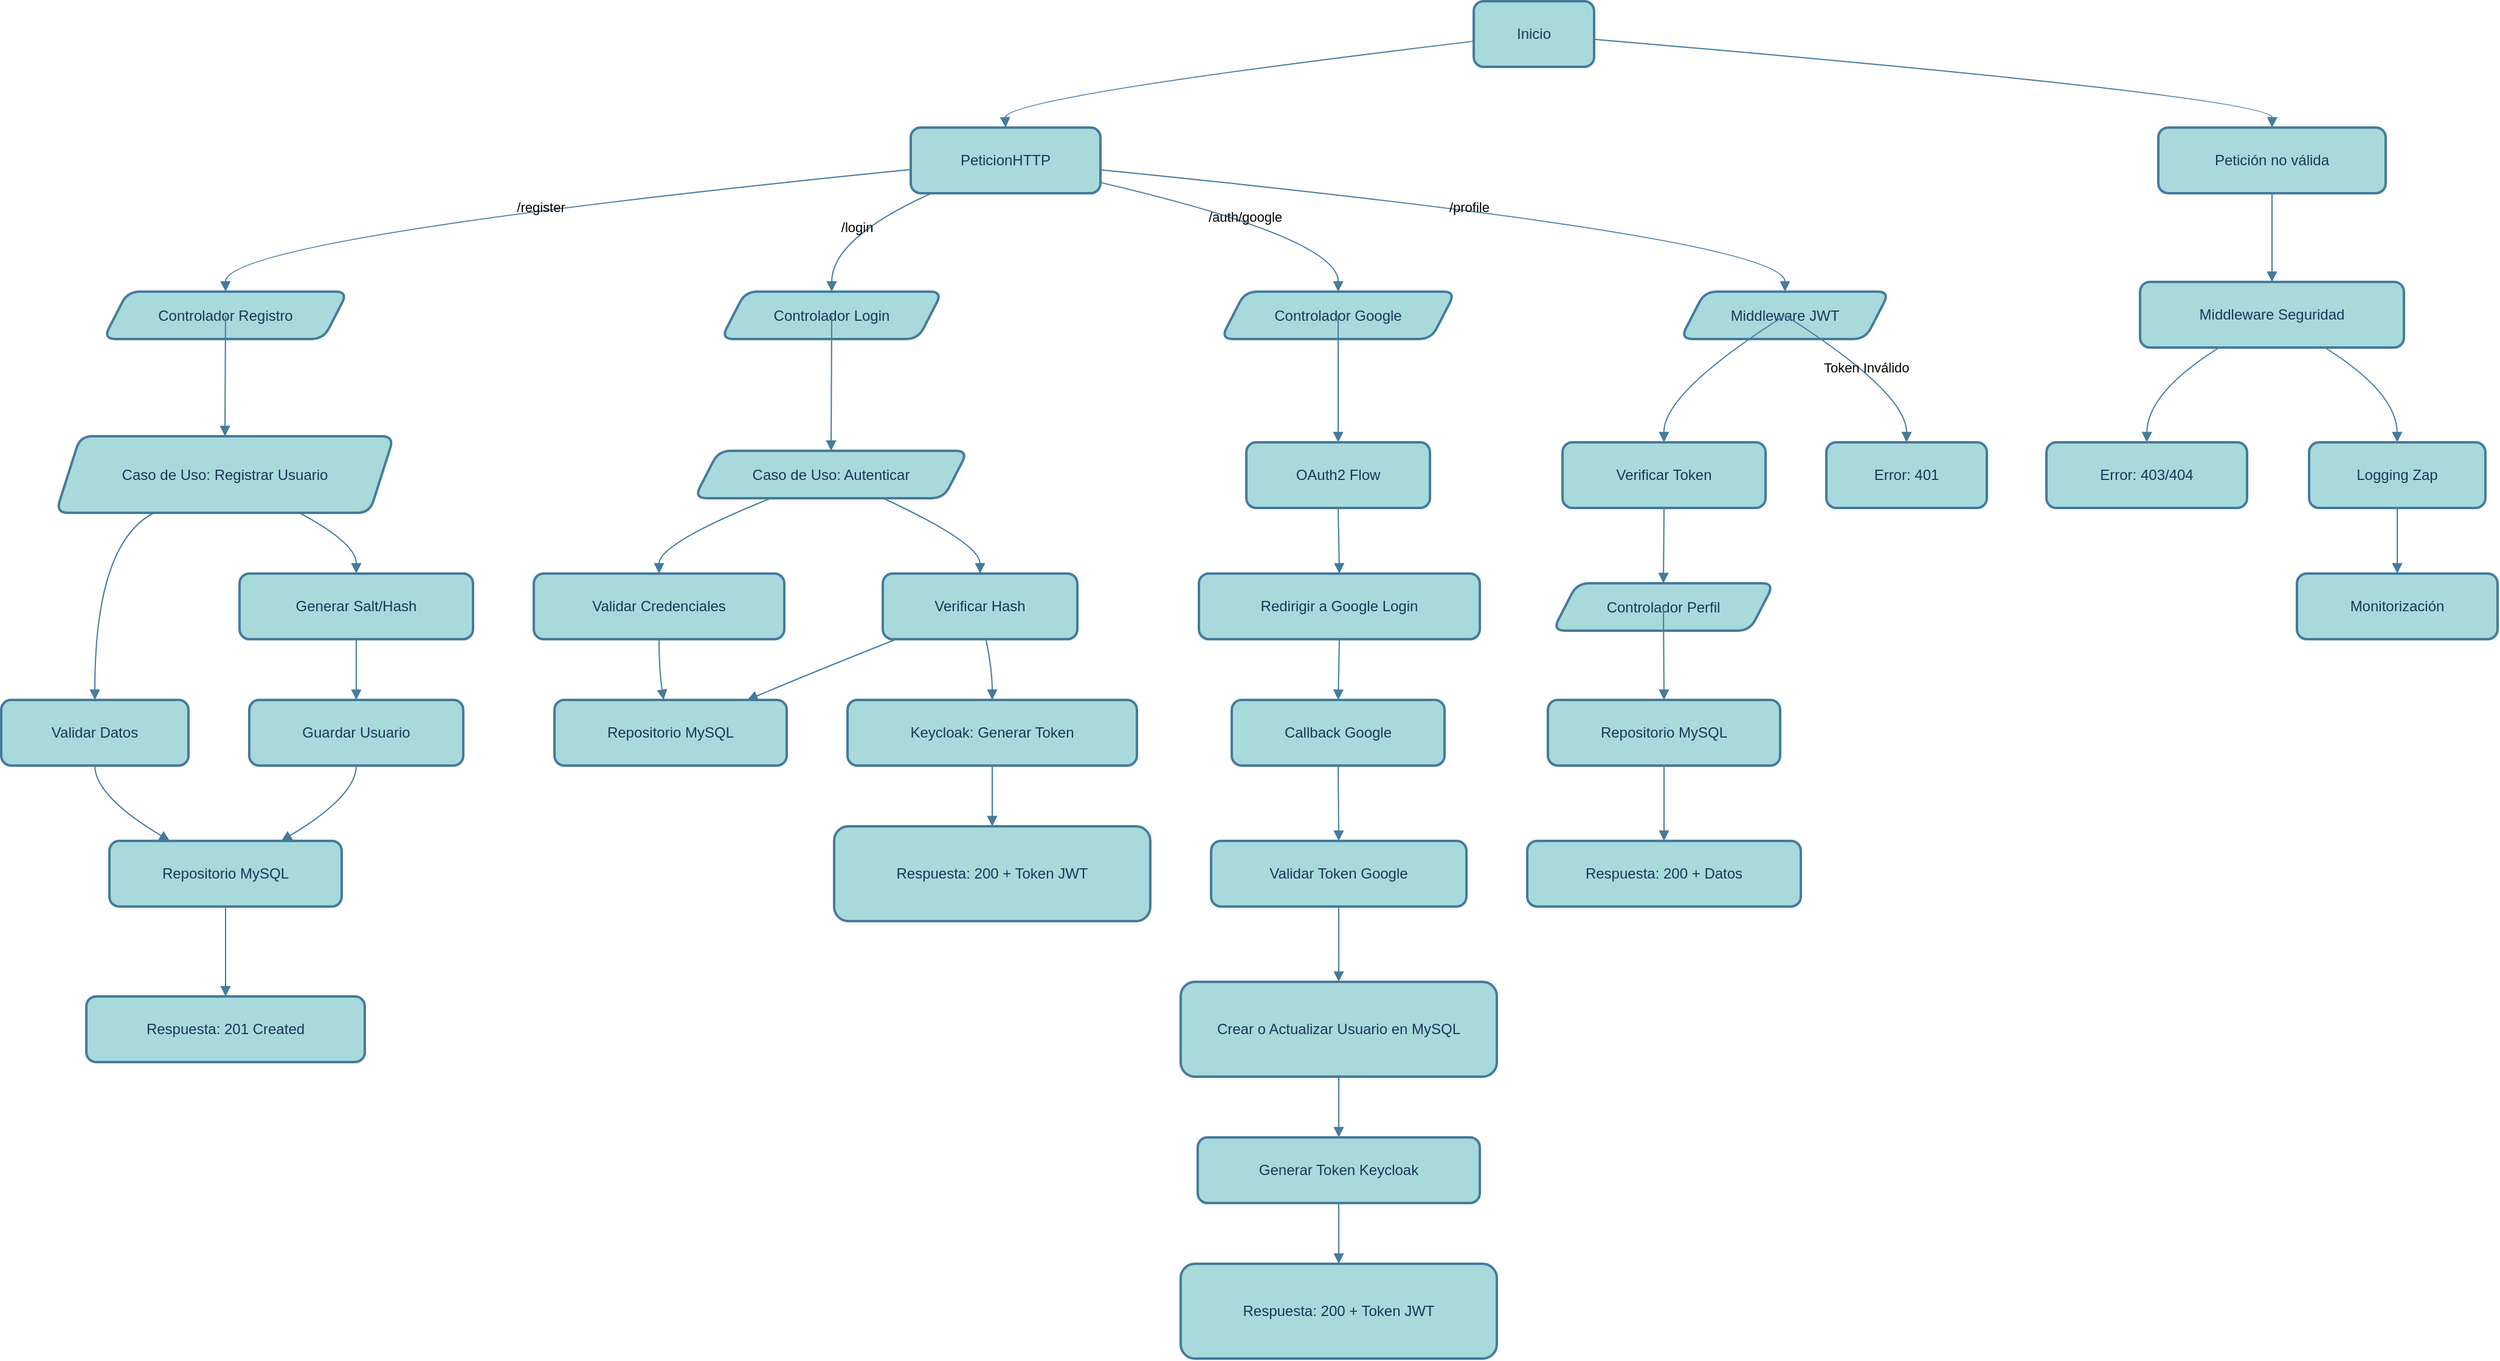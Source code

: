 <mxfile version="26.2.14">
  <diagram name="Página-1" id="VTpIE9CJrc4oNnE5BjPJ">
    <mxGraphModel dx="2212" dy="1194" grid="1" gridSize="10" guides="1" tooltips="1" connect="1" arrows="1" fold="1" page="1" pageScale="1" pageWidth="850" pageHeight="1100" math="0" shadow="0" adaptiveColors="none">
      <root>
        <mxCell id="0" />
        <mxCell id="1" parent="0" />
        <mxCell id="0ek1Sxdt0462EKweupKs-83" value="Inicio" style="whiteSpace=wrap;strokeWidth=2;rounded=1;labelBackgroundColor=none;fillColor=#A8DADC;strokeColor=#457B9D;fontColor=#1D3557;" vertex="1" parent="1">
          <mxGeometry x="1231" y="20" width="99" height="54" as="geometry" />
        </mxCell>
        <mxCell id="0ek1Sxdt0462EKweupKs-84" value="PeticionHTTP" style="whiteSpace=wrap;strokeWidth=2;rounded=1;labelBackgroundColor=none;fillColor=#A8DADC;strokeColor=#457B9D;fontColor=#1D3557;" vertex="1" parent="1">
          <mxGeometry x="768" y="124" width="156" height="54" as="geometry" />
        </mxCell>
        <mxCell id="0ek1Sxdt0462EKweupKs-85" value="Controlador Registro" style="shape=parallelogram;perimeter=parallelogramPerimeter;fixedSize=1;strokeWidth=2;whiteSpace=wrap;rounded=1;labelBackgroundColor=none;fillColor=#A8DADC;strokeColor=#457B9D;fontColor=#1D3557;" vertex="1" parent="1">
          <mxGeometry x="104" y="259" width="201" height="39" as="geometry" />
        </mxCell>
        <mxCell id="0ek1Sxdt0462EKweupKs-86" value="Caso de Uso: Registrar Usuario" style="shape=parallelogram;perimeter=parallelogramPerimeter;fixedSize=1;strokeWidth=2;whiteSpace=wrap;rounded=1;labelBackgroundColor=none;fillColor=#A8DADC;strokeColor=#457B9D;fontColor=#1D3557;" vertex="1" parent="1">
          <mxGeometry x="65" y="378" width="278" height="63" as="geometry" />
        </mxCell>
        <mxCell id="0ek1Sxdt0462EKweupKs-87" value="Validar Datos" style="whiteSpace=wrap;strokeWidth=2;rounded=1;labelBackgroundColor=none;fillColor=#A8DADC;strokeColor=#457B9D;fontColor=#1D3557;" vertex="1" parent="1">
          <mxGeometry x="20" y="595" width="154" height="54" as="geometry" />
        </mxCell>
        <mxCell id="0ek1Sxdt0462EKweupKs-88" value="Generar Salt/Hash" style="whiteSpace=wrap;strokeWidth=2;rounded=1;labelBackgroundColor=none;fillColor=#A8DADC;strokeColor=#457B9D;fontColor=#1D3557;" vertex="1" parent="1">
          <mxGeometry x="216" y="491" width="192" height="54" as="geometry" />
        </mxCell>
        <mxCell id="0ek1Sxdt0462EKweupKs-89" value="Guardar Usuario" style="whiteSpace=wrap;strokeWidth=2;rounded=1;labelBackgroundColor=none;fillColor=#A8DADC;strokeColor=#457B9D;fontColor=#1D3557;" vertex="1" parent="1">
          <mxGeometry x="224" y="595" width="176" height="54" as="geometry" />
        </mxCell>
        <mxCell id="0ek1Sxdt0462EKweupKs-90" value="Repositorio MySQL" style="whiteSpace=wrap;strokeWidth=2;rounded=1;labelBackgroundColor=none;fillColor=#A8DADC;strokeColor=#457B9D;fontColor=#1D3557;" vertex="1" parent="1">
          <mxGeometry x="109" y="711" width="191" height="54" as="geometry" />
        </mxCell>
        <mxCell id="0ek1Sxdt0462EKweupKs-91" value="Respuesta: 201 Created" style="whiteSpace=wrap;strokeWidth=2;rounded=1;labelBackgroundColor=none;fillColor=#A8DADC;strokeColor=#457B9D;fontColor=#1D3557;" vertex="1" parent="1">
          <mxGeometry x="90" y="839" width="229" height="54" as="geometry" />
        </mxCell>
        <mxCell id="0ek1Sxdt0462EKweupKs-92" value="Controlador Login" style="shape=parallelogram;perimeter=parallelogramPerimeter;fixedSize=1;strokeWidth=2;whiteSpace=wrap;rounded=1;labelBackgroundColor=none;fillColor=#A8DADC;strokeColor=#457B9D;fontColor=#1D3557;" vertex="1" parent="1">
          <mxGeometry x="612" y="259" width="182" height="39" as="geometry" />
        </mxCell>
        <mxCell id="0ek1Sxdt0462EKweupKs-93" value="Caso de Uso: Autenticar" style="shape=parallelogram;perimeter=parallelogramPerimeter;fixedSize=1;strokeWidth=2;whiteSpace=wrap;rounded=1;labelBackgroundColor=none;fillColor=#A8DADC;strokeColor=#457B9D;fontColor=#1D3557;" vertex="1" parent="1">
          <mxGeometry x="590" y="390" width="225" height="39" as="geometry" />
        </mxCell>
        <mxCell id="0ek1Sxdt0462EKweupKs-94" value="Validar Credenciales" style="whiteSpace=wrap;strokeWidth=2;rounded=1;labelBackgroundColor=none;fillColor=#A8DADC;strokeColor=#457B9D;fontColor=#1D3557;" vertex="1" parent="1">
          <mxGeometry x="458" y="491" width="206" height="54" as="geometry" />
        </mxCell>
        <mxCell id="0ek1Sxdt0462EKweupKs-95" value="Repositorio MySQL" style="whiteSpace=wrap;strokeWidth=2;rounded=1;labelBackgroundColor=none;fillColor=#A8DADC;strokeColor=#457B9D;fontColor=#1D3557;" vertex="1" parent="1">
          <mxGeometry x="475" y="595" width="191" height="54" as="geometry" />
        </mxCell>
        <mxCell id="0ek1Sxdt0462EKweupKs-96" value="Verificar Hash" style="whiteSpace=wrap;strokeWidth=2;rounded=1;labelBackgroundColor=none;fillColor=#A8DADC;strokeColor=#457B9D;fontColor=#1D3557;" vertex="1" parent="1">
          <mxGeometry x="745" y="491" width="160" height="54" as="geometry" />
        </mxCell>
        <mxCell id="0ek1Sxdt0462EKweupKs-97" value="Keycloak: Generar Token" style="whiteSpace=wrap;strokeWidth=2;rounded=1;labelBackgroundColor=none;fillColor=#A8DADC;strokeColor=#457B9D;fontColor=#1D3557;" vertex="1" parent="1">
          <mxGeometry x="716" y="595" width="238" height="54" as="geometry" />
        </mxCell>
        <mxCell id="0ek1Sxdt0462EKweupKs-98" value="Respuesta: 200 + Token JWT" style="whiteSpace=wrap;strokeWidth=2;rounded=1;labelBackgroundColor=none;fillColor=#A8DADC;strokeColor=#457B9D;fontColor=#1D3557;" vertex="1" parent="1">
          <mxGeometry x="705" y="699" width="260" height="78" as="geometry" />
        </mxCell>
        <mxCell id="0ek1Sxdt0462EKweupKs-99" value="Controlador Google" style="shape=parallelogram;perimeter=parallelogramPerimeter;fixedSize=1;strokeWidth=2;whiteSpace=wrap;rounded=1;labelBackgroundColor=none;fillColor=#A8DADC;strokeColor=#457B9D;fontColor=#1D3557;" vertex="1" parent="1">
          <mxGeometry x="1023" y="259" width="193" height="39" as="geometry" />
        </mxCell>
        <mxCell id="0ek1Sxdt0462EKweupKs-100" value="OAuth2 Flow" style="whiteSpace=wrap;strokeWidth=2;rounded=1;labelBackgroundColor=none;fillColor=#A8DADC;strokeColor=#457B9D;fontColor=#1D3557;" vertex="1" parent="1">
          <mxGeometry x="1044" y="383" width="151" height="54" as="geometry" />
        </mxCell>
        <mxCell id="0ek1Sxdt0462EKweupKs-101" value="Redirigir a Google Login" style="whiteSpace=wrap;strokeWidth=2;rounded=1;labelBackgroundColor=none;fillColor=#A8DADC;strokeColor=#457B9D;fontColor=#1D3557;" vertex="1" parent="1">
          <mxGeometry x="1005" y="491" width="231" height="54" as="geometry" />
        </mxCell>
        <mxCell id="0ek1Sxdt0462EKweupKs-102" value="Callback Google" style="whiteSpace=wrap;strokeWidth=2;rounded=1;labelBackgroundColor=none;fillColor=#A8DADC;strokeColor=#457B9D;fontColor=#1D3557;" vertex="1" parent="1">
          <mxGeometry x="1032" y="595" width="175" height="54" as="geometry" />
        </mxCell>
        <mxCell id="0ek1Sxdt0462EKweupKs-103" value="Validar Token Google" style="whiteSpace=wrap;strokeWidth=2;rounded=1;labelBackgroundColor=none;fillColor=#A8DADC;strokeColor=#457B9D;fontColor=#1D3557;" vertex="1" parent="1">
          <mxGeometry x="1015" y="711" width="210" height="54" as="geometry" />
        </mxCell>
        <mxCell id="0ek1Sxdt0462EKweupKs-104" value="Crear o Actualizar Usuario en MySQL" style="whiteSpace=wrap;strokeWidth=2;rounded=1;labelBackgroundColor=none;fillColor=#A8DADC;strokeColor=#457B9D;fontColor=#1D3557;" vertex="1" parent="1">
          <mxGeometry x="990" y="827" width="260" height="78" as="geometry" />
        </mxCell>
        <mxCell id="0ek1Sxdt0462EKweupKs-105" value="Generar Token Keycloak" style="whiteSpace=wrap;strokeWidth=2;rounded=1;labelBackgroundColor=none;fillColor=#A8DADC;strokeColor=#457B9D;fontColor=#1D3557;" vertex="1" parent="1">
          <mxGeometry x="1004" y="955" width="232" height="54" as="geometry" />
        </mxCell>
        <mxCell id="0ek1Sxdt0462EKweupKs-106" value="Respuesta: 200 + Token JWT" style="whiteSpace=wrap;strokeWidth=2;rounded=1;labelBackgroundColor=none;fillColor=#A8DADC;strokeColor=#457B9D;fontColor=#1D3557;" vertex="1" parent="1">
          <mxGeometry x="990" y="1059" width="260" height="78" as="geometry" />
        </mxCell>
        <mxCell id="0ek1Sxdt0462EKweupKs-107" value="Middleware JWT" style="shape=parallelogram;perimeter=parallelogramPerimeter;fixedSize=1;strokeWidth=2;whiteSpace=wrap;rounded=1;labelBackgroundColor=none;fillColor=#A8DADC;strokeColor=#457B9D;fontColor=#1D3557;" vertex="1" parent="1">
          <mxGeometry x="1401" y="259" width="172" height="39" as="geometry" />
        </mxCell>
        <mxCell id="0ek1Sxdt0462EKweupKs-108" value="Verificar Token" style="whiteSpace=wrap;strokeWidth=2;rounded=1;labelBackgroundColor=none;fillColor=#A8DADC;strokeColor=#457B9D;fontColor=#1D3557;" vertex="1" parent="1">
          <mxGeometry x="1304" y="383" width="167" height="54" as="geometry" />
        </mxCell>
        <mxCell id="0ek1Sxdt0462EKweupKs-109" value="Controlador Perfil" style="shape=parallelogram;perimeter=parallelogramPerimeter;fixedSize=1;strokeWidth=2;whiteSpace=wrap;rounded=1;labelBackgroundColor=none;fillColor=#A8DADC;strokeColor=#457B9D;fontColor=#1D3557;" vertex="1" parent="1">
          <mxGeometry x="1296" y="499" width="182" height="39" as="geometry" />
        </mxCell>
        <mxCell id="0ek1Sxdt0462EKweupKs-110" value="Repositorio MySQL" style="whiteSpace=wrap;strokeWidth=2;rounded=1;labelBackgroundColor=none;fillColor=#A8DADC;strokeColor=#457B9D;fontColor=#1D3557;" vertex="1" parent="1">
          <mxGeometry x="1292" y="595" width="191" height="54" as="geometry" />
        </mxCell>
        <mxCell id="0ek1Sxdt0462EKweupKs-111" value="Respuesta: 200 + Datos" style="whiteSpace=wrap;strokeWidth=2;rounded=1;labelBackgroundColor=none;fillColor=#A8DADC;strokeColor=#457B9D;fontColor=#1D3557;" vertex="1" parent="1">
          <mxGeometry x="1275" y="711" width="225" height="54" as="geometry" />
        </mxCell>
        <mxCell id="0ek1Sxdt0462EKweupKs-112" value="Error: 401" style="whiteSpace=wrap;strokeWidth=2;rounded=1;labelBackgroundColor=none;fillColor=#A8DADC;strokeColor=#457B9D;fontColor=#1D3557;" vertex="1" parent="1">
          <mxGeometry x="1521" y="383" width="132" height="54" as="geometry" />
        </mxCell>
        <mxCell id="0ek1Sxdt0462EKweupKs-113" value="Petición no válida" style="whiteSpace=wrap;strokeWidth=2;rounded=1;labelBackgroundColor=none;fillColor=#A8DADC;strokeColor=#457B9D;fontColor=#1D3557;" vertex="1" parent="1">
          <mxGeometry x="1794" y="124" width="187" height="54" as="geometry" />
        </mxCell>
        <mxCell id="0ek1Sxdt0462EKweupKs-114" value="Middleware Seguridad" style="whiteSpace=wrap;strokeWidth=2;rounded=1;labelBackgroundColor=none;fillColor=#A8DADC;strokeColor=#457B9D;fontColor=#1D3557;" vertex="1" parent="1">
          <mxGeometry x="1779" y="251" width="217" height="54" as="geometry" />
        </mxCell>
        <mxCell id="0ek1Sxdt0462EKweupKs-115" value="Error: 403/404" style="whiteSpace=wrap;strokeWidth=2;rounded=1;labelBackgroundColor=none;fillColor=#A8DADC;strokeColor=#457B9D;fontColor=#1D3557;" vertex="1" parent="1">
          <mxGeometry x="1702" y="383" width="165" height="54" as="geometry" />
        </mxCell>
        <mxCell id="0ek1Sxdt0462EKweupKs-116" value="Logging Zap" style="whiteSpace=wrap;strokeWidth=2;rounded=1;labelBackgroundColor=none;fillColor=#A8DADC;strokeColor=#457B9D;fontColor=#1D3557;" vertex="1" parent="1">
          <mxGeometry x="1918" y="383" width="145" height="54" as="geometry" />
        </mxCell>
        <mxCell id="0ek1Sxdt0462EKweupKs-117" value="Monitorización" style="whiteSpace=wrap;strokeWidth=2;rounded=1;labelBackgroundColor=none;fillColor=#A8DADC;strokeColor=#457B9D;fontColor=#1D3557;" vertex="1" parent="1">
          <mxGeometry x="1908" y="491" width="165" height="54" as="geometry" />
        </mxCell>
        <mxCell id="0ek1Sxdt0462EKweupKs-118" value="" style="curved=1;startArrow=none;endArrow=block;exitX=0;exitY=0.61;entryX=0.5;entryY=0;rounded=1;labelBackgroundColor=none;strokeColor=#457B9D;fontColor=default;" edge="1" parent="1" source="0ek1Sxdt0462EKweupKs-83" target="0ek1Sxdt0462EKweupKs-84">
          <mxGeometry relative="1" as="geometry">
            <Array as="points">
              <mxPoint x="845" y="99" />
            </Array>
          </mxGeometry>
        </mxCell>
        <mxCell id="0ek1Sxdt0462EKweupKs-119" value="/register" style="curved=1;startArrow=none;endArrow=block;exitX=0;exitY=0.64;entryX=0.5;entryY=-0.01;rounded=1;labelBackgroundColor=none;strokeColor=#457B9D;fontColor=default;" edge="1" parent="1" source="0ek1Sxdt0462EKweupKs-84" target="0ek1Sxdt0462EKweupKs-85">
          <mxGeometry relative="1" as="geometry">
            <Array as="points">
              <mxPoint x="204" y="215" />
            </Array>
          </mxGeometry>
        </mxCell>
        <mxCell id="0ek1Sxdt0462EKweupKs-120" value="" style="curved=1;startArrow=none;endArrow=block;exitX=0.5;exitY=0.99;entryX=0.5;entryY=0;rounded=1;labelBackgroundColor=none;strokeColor=#457B9D;fontColor=default;" edge="1" parent="1" source="0ek1Sxdt0462EKweupKs-85" target="0ek1Sxdt0462EKweupKs-86">
          <mxGeometry relative="1" as="geometry">
            <Array as="points" />
          </mxGeometry>
        </mxCell>
        <mxCell id="0ek1Sxdt0462EKweupKs-121" value="" style="curved=1;startArrow=none;endArrow=block;exitX=0.29;exitY=1;entryX=0.5;entryY=0;rounded=1;labelBackgroundColor=none;strokeColor=#457B9D;fontColor=default;" edge="1" parent="1" source="0ek1Sxdt0462EKweupKs-86" target="0ek1Sxdt0462EKweupKs-87">
          <mxGeometry relative="1" as="geometry">
            <Array as="points">
              <mxPoint x="97" y="466" />
            </Array>
          </mxGeometry>
        </mxCell>
        <mxCell id="0ek1Sxdt0462EKweupKs-122" value="" style="curved=1;startArrow=none;endArrow=block;exitX=0.72;exitY=1;entryX=0.5;entryY=0;rounded=1;labelBackgroundColor=none;strokeColor=#457B9D;fontColor=default;" edge="1" parent="1" source="0ek1Sxdt0462EKweupKs-86" target="0ek1Sxdt0462EKweupKs-88">
          <mxGeometry relative="1" as="geometry">
            <Array as="points">
              <mxPoint x="312" y="466" />
            </Array>
          </mxGeometry>
        </mxCell>
        <mxCell id="0ek1Sxdt0462EKweupKs-123" value="" style="curved=1;startArrow=none;endArrow=block;exitX=0.5;exitY=1;entryX=0.5;entryY=0;rounded=1;labelBackgroundColor=none;strokeColor=#457B9D;fontColor=default;" edge="1" parent="1" source="0ek1Sxdt0462EKweupKs-88" target="0ek1Sxdt0462EKweupKs-89">
          <mxGeometry relative="1" as="geometry">
            <Array as="points" />
          </mxGeometry>
        </mxCell>
        <mxCell id="0ek1Sxdt0462EKweupKs-124" value="" style="curved=1;startArrow=none;endArrow=block;exitX=0.5;exitY=1;entryX=0.74;entryY=0;rounded=1;labelBackgroundColor=none;strokeColor=#457B9D;fontColor=default;" edge="1" parent="1" source="0ek1Sxdt0462EKweupKs-89" target="0ek1Sxdt0462EKweupKs-90">
          <mxGeometry relative="1" as="geometry">
            <Array as="points">
              <mxPoint x="312" y="674" />
            </Array>
          </mxGeometry>
        </mxCell>
        <mxCell id="0ek1Sxdt0462EKweupKs-125" value="" style="curved=1;startArrow=none;endArrow=block;exitX=0.5;exitY=1;entryX=0.26;entryY=0;rounded=1;labelBackgroundColor=none;strokeColor=#457B9D;fontColor=default;" edge="1" parent="1" source="0ek1Sxdt0462EKweupKs-87" target="0ek1Sxdt0462EKweupKs-90">
          <mxGeometry relative="1" as="geometry">
            <Array as="points">
              <mxPoint x="97" y="674" />
            </Array>
          </mxGeometry>
        </mxCell>
        <mxCell id="0ek1Sxdt0462EKweupKs-126" value="" style="curved=1;startArrow=none;endArrow=block;exitX=0.5;exitY=1;entryX=0.5;entryY=0;rounded=1;labelBackgroundColor=none;strokeColor=#457B9D;fontColor=default;" edge="1" parent="1" source="0ek1Sxdt0462EKweupKs-90" target="0ek1Sxdt0462EKweupKs-91">
          <mxGeometry relative="1" as="geometry">
            <Array as="points" />
          </mxGeometry>
        </mxCell>
        <mxCell id="0ek1Sxdt0462EKweupKs-127" value="/login" style="curved=1;startArrow=none;endArrow=block;exitX=0.11;exitY=1;entryX=0.5;entryY=-0.01;rounded=1;labelBackgroundColor=none;strokeColor=#457B9D;fontColor=default;" edge="1" parent="1" source="0ek1Sxdt0462EKweupKs-84" target="0ek1Sxdt0462EKweupKs-92">
          <mxGeometry relative="1" as="geometry">
            <Array as="points">
              <mxPoint x="703" y="215" />
            </Array>
          </mxGeometry>
        </mxCell>
        <mxCell id="0ek1Sxdt0462EKweupKs-128" value="" style="curved=1;startArrow=none;endArrow=block;exitX=0.5;exitY=0.99;entryX=0.5;entryY=0;rounded=1;labelBackgroundColor=none;strokeColor=#457B9D;fontColor=default;" edge="1" parent="1" source="0ek1Sxdt0462EKweupKs-92" target="0ek1Sxdt0462EKweupKs-93">
          <mxGeometry relative="1" as="geometry">
            <Array as="points" />
          </mxGeometry>
        </mxCell>
        <mxCell id="0ek1Sxdt0462EKweupKs-129" value="" style="curved=1;startArrow=none;endArrow=block;exitX=0.28;exitY=1;entryX=0.5;entryY=0;rounded=1;labelBackgroundColor=none;strokeColor=#457B9D;fontColor=default;" edge="1" parent="1" source="0ek1Sxdt0462EKweupKs-93" target="0ek1Sxdt0462EKweupKs-94">
          <mxGeometry relative="1" as="geometry">
            <Array as="points">
              <mxPoint x="561" y="466" />
            </Array>
          </mxGeometry>
        </mxCell>
        <mxCell id="0ek1Sxdt0462EKweupKs-130" value="" style="curved=1;startArrow=none;endArrow=block;exitX=0.5;exitY=1;entryX=0.47;entryY=0;rounded=1;labelBackgroundColor=none;strokeColor=#457B9D;fontColor=default;" edge="1" parent="1" source="0ek1Sxdt0462EKweupKs-94" target="0ek1Sxdt0462EKweupKs-95">
          <mxGeometry relative="1" as="geometry">
            <Array as="points">
              <mxPoint x="561" y="570" />
            </Array>
          </mxGeometry>
        </mxCell>
        <mxCell id="0ek1Sxdt0462EKweupKs-131" value="" style="curved=1;startArrow=none;endArrow=block;exitX=0.69;exitY=1;entryX=0.5;entryY=0;rounded=1;labelBackgroundColor=none;strokeColor=#457B9D;fontColor=default;" edge="1" parent="1" source="0ek1Sxdt0462EKweupKs-93" target="0ek1Sxdt0462EKweupKs-96">
          <mxGeometry relative="1" as="geometry">
            <Array as="points">
              <mxPoint x="825" y="466" />
            </Array>
          </mxGeometry>
        </mxCell>
        <mxCell id="0ek1Sxdt0462EKweupKs-132" value="" style="curved=1;startArrow=none;endArrow=block;exitX=0.07;exitY=1;entryX=0.83;entryY=0;rounded=1;labelBackgroundColor=none;strokeColor=#457B9D;fontColor=default;" edge="1" parent="1" source="0ek1Sxdt0462EKweupKs-96" target="0ek1Sxdt0462EKweupKs-95">
          <mxGeometry relative="1" as="geometry">
            <Array as="points">
              <mxPoint x="693" y="570" />
            </Array>
          </mxGeometry>
        </mxCell>
        <mxCell id="0ek1Sxdt0462EKweupKs-133" value="" style="curved=1;startArrow=none;endArrow=block;exitX=0.53;exitY=1;entryX=0.5;entryY=0;rounded=1;labelBackgroundColor=none;strokeColor=#457B9D;fontColor=default;" edge="1" parent="1" source="0ek1Sxdt0462EKweupKs-96" target="0ek1Sxdt0462EKweupKs-97">
          <mxGeometry relative="1" as="geometry">
            <Array as="points">
              <mxPoint x="835" y="570" />
            </Array>
          </mxGeometry>
        </mxCell>
        <mxCell id="0ek1Sxdt0462EKweupKs-134" value="" style="curved=1;startArrow=none;endArrow=block;exitX=0.5;exitY=1;entryX=0.5;entryY=0;rounded=1;labelBackgroundColor=none;strokeColor=#457B9D;fontColor=default;" edge="1" parent="1" source="0ek1Sxdt0462EKweupKs-97" target="0ek1Sxdt0462EKweupKs-98">
          <mxGeometry relative="1" as="geometry">
            <Array as="points" />
          </mxGeometry>
        </mxCell>
        <mxCell id="0ek1Sxdt0462EKweupKs-135" value="/auth/google" style="curved=1;startArrow=none;endArrow=block;exitX=0.99;exitY=0.83;entryX=0.5;entryY=-0.01;rounded=1;labelBackgroundColor=none;strokeColor=#457B9D;fontColor=default;" edge="1" parent="1" source="0ek1Sxdt0462EKweupKs-84" target="0ek1Sxdt0462EKweupKs-99">
          <mxGeometry relative="1" as="geometry">
            <Array as="points">
              <mxPoint x="1120" y="215" />
            </Array>
          </mxGeometry>
        </mxCell>
        <mxCell id="0ek1Sxdt0462EKweupKs-136" value="" style="curved=1;startArrow=none;endArrow=block;exitX=0.5;exitY=0.99;entryX=0.5;entryY=-0.01;rounded=1;labelBackgroundColor=none;strokeColor=#457B9D;fontColor=default;" edge="1" parent="1" source="0ek1Sxdt0462EKweupKs-99" target="0ek1Sxdt0462EKweupKs-100">
          <mxGeometry relative="1" as="geometry">
            <Array as="points" />
          </mxGeometry>
        </mxCell>
        <mxCell id="0ek1Sxdt0462EKweupKs-137" value="" style="curved=1;startArrow=none;endArrow=block;exitX=0.5;exitY=0.99;entryX=0.5;entryY=0;rounded=1;labelBackgroundColor=none;strokeColor=#457B9D;fontColor=default;" edge="1" parent="1" source="0ek1Sxdt0462EKweupKs-100" target="0ek1Sxdt0462EKweupKs-101">
          <mxGeometry relative="1" as="geometry">
            <Array as="points" />
          </mxGeometry>
        </mxCell>
        <mxCell id="0ek1Sxdt0462EKweupKs-138" value="" style="curved=1;startArrow=none;endArrow=block;exitX=0.5;exitY=1;entryX=0.5;entryY=0;rounded=1;labelBackgroundColor=none;strokeColor=#457B9D;fontColor=default;" edge="1" parent="1" source="0ek1Sxdt0462EKweupKs-101" target="0ek1Sxdt0462EKweupKs-102">
          <mxGeometry relative="1" as="geometry">
            <Array as="points" />
          </mxGeometry>
        </mxCell>
        <mxCell id="0ek1Sxdt0462EKweupKs-139" value="" style="curved=1;startArrow=none;endArrow=block;exitX=0.5;exitY=1;entryX=0.5;entryY=0;rounded=1;labelBackgroundColor=none;strokeColor=#457B9D;fontColor=default;" edge="1" parent="1" source="0ek1Sxdt0462EKweupKs-102" target="0ek1Sxdt0462EKweupKs-103">
          <mxGeometry relative="1" as="geometry">
            <Array as="points" />
          </mxGeometry>
        </mxCell>
        <mxCell id="0ek1Sxdt0462EKweupKs-140" value="" style="curved=1;startArrow=none;endArrow=block;exitX=0.5;exitY=1;entryX=0.5;entryY=0;rounded=1;labelBackgroundColor=none;strokeColor=#457B9D;fontColor=default;" edge="1" parent="1" source="0ek1Sxdt0462EKweupKs-103" target="0ek1Sxdt0462EKweupKs-104">
          <mxGeometry relative="1" as="geometry">
            <Array as="points" />
          </mxGeometry>
        </mxCell>
        <mxCell id="0ek1Sxdt0462EKweupKs-141" value="" style="curved=1;startArrow=none;endArrow=block;exitX=0.5;exitY=1;entryX=0.5;entryY=0;rounded=1;labelBackgroundColor=none;strokeColor=#457B9D;fontColor=default;" edge="1" parent="1" source="0ek1Sxdt0462EKweupKs-104" target="0ek1Sxdt0462EKweupKs-105">
          <mxGeometry relative="1" as="geometry">
            <Array as="points" />
          </mxGeometry>
        </mxCell>
        <mxCell id="0ek1Sxdt0462EKweupKs-142" value="" style="curved=1;startArrow=none;endArrow=block;exitX=0.5;exitY=1;entryX=0.5;entryY=0;rounded=1;labelBackgroundColor=none;strokeColor=#457B9D;fontColor=default;" edge="1" parent="1" source="0ek1Sxdt0462EKweupKs-105" target="0ek1Sxdt0462EKweupKs-106">
          <mxGeometry relative="1" as="geometry">
            <Array as="points" />
          </mxGeometry>
        </mxCell>
        <mxCell id="0ek1Sxdt0462EKweupKs-143" value="/profile" style="curved=1;startArrow=none;endArrow=block;exitX=0.99;exitY=0.64;entryX=0.5;entryY=-0.01;rounded=1;labelBackgroundColor=none;strokeColor=#457B9D;fontColor=default;" edge="1" parent="1" source="0ek1Sxdt0462EKweupKs-84" target="0ek1Sxdt0462EKweupKs-107">
          <mxGeometry relative="1" as="geometry">
            <Array as="points">
              <mxPoint x="1487" y="215" />
            </Array>
          </mxGeometry>
        </mxCell>
        <mxCell id="0ek1Sxdt0462EKweupKs-144" value="" style="curved=1;startArrow=none;endArrow=block;exitX=0.32;exitY=0.99;entryX=0.5;entryY=-0.01;rounded=1;labelBackgroundColor=none;strokeColor=#457B9D;fontColor=default;" edge="1" parent="1" source="0ek1Sxdt0462EKweupKs-107" target="0ek1Sxdt0462EKweupKs-108">
          <mxGeometry relative="1" as="geometry">
            <Array as="points">
              <mxPoint x="1387" y="342" />
            </Array>
          </mxGeometry>
        </mxCell>
        <mxCell id="0ek1Sxdt0462EKweupKs-145" value="" style="curved=1;startArrow=none;endArrow=block;exitX=0.5;exitY=0.99;entryX=0.5;entryY=-0.01;rounded=1;labelBackgroundColor=none;strokeColor=#457B9D;fontColor=default;" edge="1" parent="1" source="0ek1Sxdt0462EKweupKs-108" target="0ek1Sxdt0462EKweupKs-109">
          <mxGeometry relative="1" as="geometry">
            <Array as="points" />
          </mxGeometry>
        </mxCell>
        <mxCell id="0ek1Sxdt0462EKweupKs-146" value="" style="curved=1;startArrow=none;endArrow=block;exitX=0.5;exitY=0.99;entryX=0.5;entryY=0;rounded=1;labelBackgroundColor=none;strokeColor=#457B9D;fontColor=default;" edge="1" parent="1" source="0ek1Sxdt0462EKweupKs-109" target="0ek1Sxdt0462EKweupKs-110">
          <mxGeometry relative="1" as="geometry">
            <Array as="points" />
          </mxGeometry>
        </mxCell>
        <mxCell id="0ek1Sxdt0462EKweupKs-147" value="" style="curved=1;startArrow=none;endArrow=block;exitX=0.5;exitY=1;entryX=0.5;entryY=0;rounded=1;labelBackgroundColor=none;strokeColor=#457B9D;fontColor=default;" edge="1" parent="1" source="0ek1Sxdt0462EKweupKs-110" target="0ek1Sxdt0462EKweupKs-111">
          <mxGeometry relative="1" as="geometry">
            <Array as="points" />
          </mxGeometry>
        </mxCell>
        <mxCell id="0ek1Sxdt0462EKweupKs-148" value="Token Inválido" style="curved=1;startArrow=none;endArrow=block;exitX=0.68;exitY=0.99;entryX=0.5;entryY=-0.01;rounded=1;labelBackgroundColor=none;strokeColor=#457B9D;fontColor=default;" edge="1" parent="1" source="0ek1Sxdt0462EKweupKs-107" target="0ek1Sxdt0462EKweupKs-112">
          <mxGeometry relative="1" as="geometry">
            <Array as="points">
              <mxPoint x="1587" y="342" />
            </Array>
          </mxGeometry>
        </mxCell>
        <mxCell id="0ek1Sxdt0462EKweupKs-149" value="" style="curved=1;startArrow=none;endArrow=block;exitX=1;exitY=0.58;entryX=0.5;entryY=0;rounded=1;labelBackgroundColor=none;strokeColor=#457B9D;fontColor=default;" edge="1" parent="1" source="0ek1Sxdt0462EKweupKs-83" target="0ek1Sxdt0462EKweupKs-113">
          <mxGeometry relative="1" as="geometry">
            <Array as="points">
              <mxPoint x="1888" y="99" />
            </Array>
          </mxGeometry>
        </mxCell>
        <mxCell id="0ek1Sxdt0462EKweupKs-150" value="" style="curved=1;startArrow=none;endArrow=block;exitX=0.5;exitY=1;entryX=0.5;entryY=0;rounded=1;labelBackgroundColor=none;strokeColor=#457B9D;fontColor=default;" edge="1" parent="1" source="0ek1Sxdt0462EKweupKs-113" target="0ek1Sxdt0462EKweupKs-114">
          <mxGeometry relative="1" as="geometry">
            <Array as="points" />
          </mxGeometry>
        </mxCell>
        <mxCell id="0ek1Sxdt0462EKweupKs-151" value="" style="curved=1;startArrow=none;endArrow=block;exitX=0.3;exitY=1;entryX=0.5;entryY=-0.01;rounded=1;labelBackgroundColor=none;strokeColor=#457B9D;fontColor=default;" edge="1" parent="1" source="0ek1Sxdt0462EKweupKs-114" target="0ek1Sxdt0462EKweupKs-115">
          <mxGeometry relative="1" as="geometry">
            <Array as="points">
              <mxPoint x="1785" y="342" />
            </Array>
          </mxGeometry>
        </mxCell>
        <mxCell id="0ek1Sxdt0462EKweupKs-152" value="" style="curved=1;startArrow=none;endArrow=block;exitX=0.7;exitY=1;entryX=0.5;entryY=-0.01;rounded=1;labelBackgroundColor=none;strokeColor=#457B9D;fontColor=default;" edge="1" parent="1" source="0ek1Sxdt0462EKweupKs-114" target="0ek1Sxdt0462EKweupKs-116">
          <mxGeometry relative="1" as="geometry">
            <Array as="points">
              <mxPoint x="1990" y="342" />
            </Array>
          </mxGeometry>
        </mxCell>
        <mxCell id="0ek1Sxdt0462EKweupKs-153" value="" style="curved=1;startArrow=none;endArrow=block;exitX=0.5;exitY=0.99;entryX=0.5;entryY=0;rounded=1;labelBackgroundColor=none;strokeColor=#457B9D;fontColor=default;" edge="1" parent="1" source="0ek1Sxdt0462EKweupKs-116" target="0ek1Sxdt0462EKweupKs-117">
          <mxGeometry relative="1" as="geometry">
            <Array as="points" />
          </mxGeometry>
        </mxCell>
      </root>
    </mxGraphModel>
  </diagram>
</mxfile>
